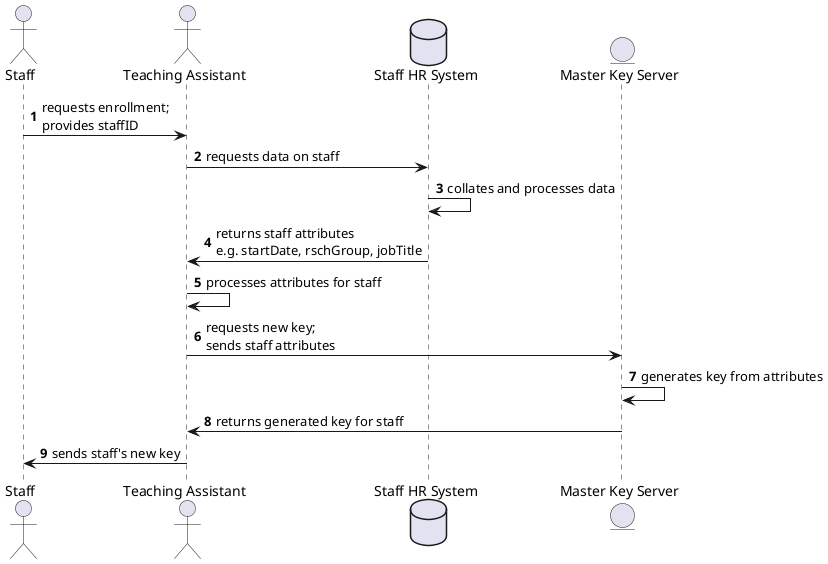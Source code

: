 @startuml
autonumber
actor Staff
actor "Teaching Assistant"
database "Staff HR System"
entity "Master Key Server"
Staff -> "Teaching Assistant": requests enrollment;\nprovides staffID
"Teaching Assistant" -> "Staff HR System": requests data on staff
"Staff HR System" -> "Staff HR System": collates and processes data
"Staff HR System" -> "Teaching Assistant": returns staff attributes\ne.g. startDate, rschGroup, jobTitle
"Teaching Assistant" -> "Teaching Assistant": processes attributes for staff
"Teaching Assistant" -> "Master Key Server": requests new key;\nsends staff attributes
"Master Key Server" -> "Master Key Server": generates key from attributes
"Master Key Server" -> "Teaching Assistant": returns generated key for staff
"Teaching Assistant" -> Staff: sends staff's new key
@enduml
